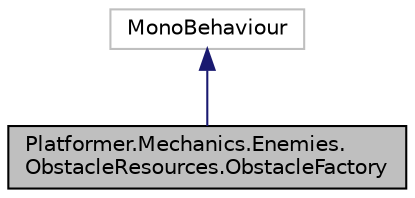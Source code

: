 digraph "Platformer.Mechanics.Enemies.ObstacleResources.ObstacleFactory"
{
 // LATEX_PDF_SIZE
  edge [fontname="Helvetica",fontsize="10",labelfontname="Helvetica",labelfontsize="10"];
  node [fontname="Helvetica",fontsize="10",shape=record];
  Node1 [label="Platformer.Mechanics.Enemies.\lObstacleResources.ObstacleFactory",height=0.2,width=0.4,color="black", fillcolor="grey75", style="filled", fontcolor="black",tooltip="Class that instantiates Obstacles accord to factory method design pattern"];
  Node2 -> Node1 [dir="back",color="midnightblue",fontsize="10",style="solid",fontname="Helvetica"];
  Node2 [label="MonoBehaviour",height=0.2,width=0.4,color="grey75", fillcolor="white", style="filled",tooltip=" "];
}
